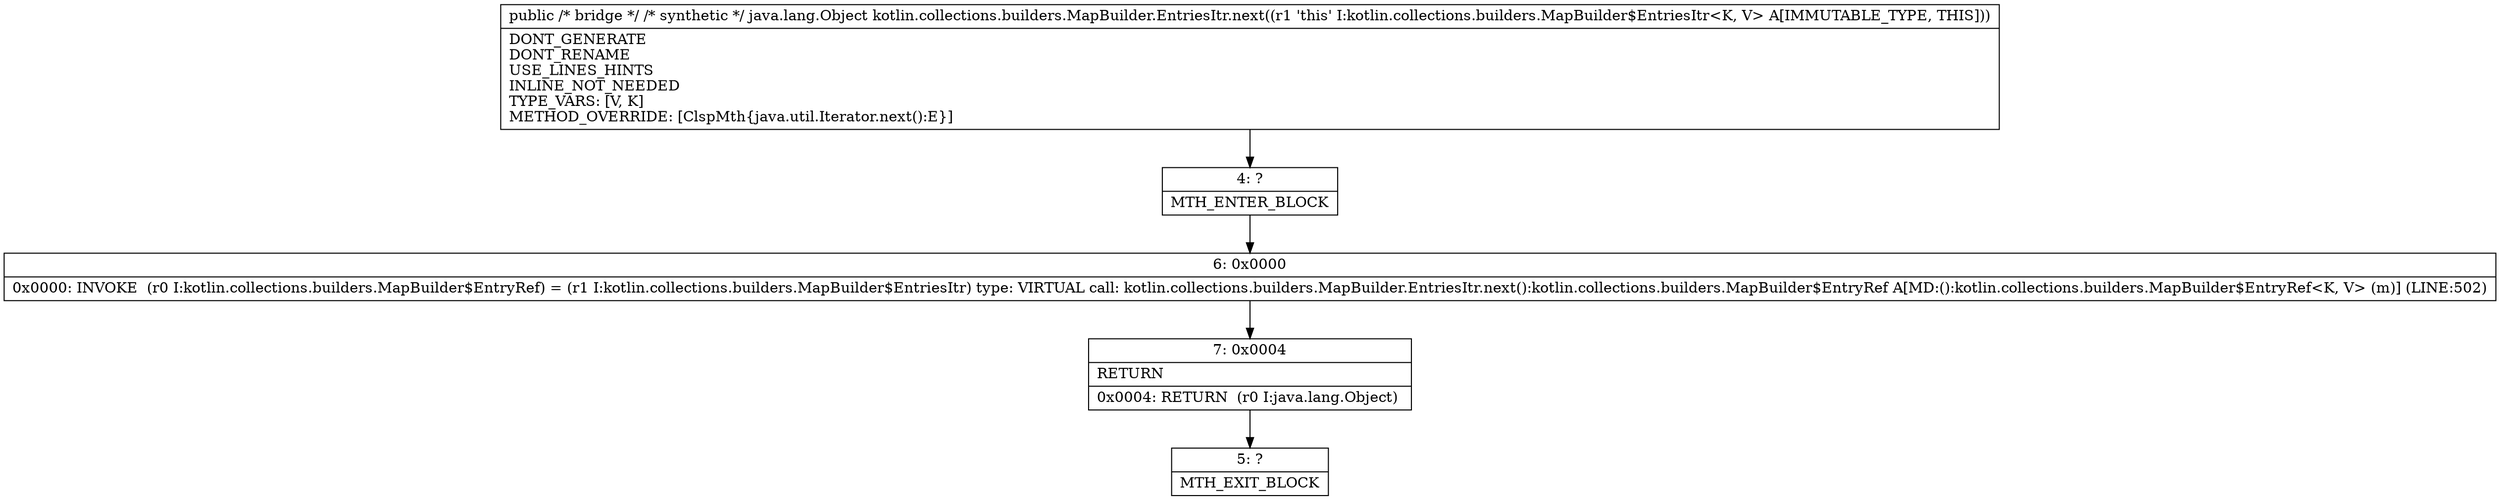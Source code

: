 digraph "CFG forkotlin.collections.builders.MapBuilder.EntriesItr.next()Ljava\/lang\/Object;" {
Node_4 [shape=record,label="{4\:\ ?|MTH_ENTER_BLOCK\l}"];
Node_6 [shape=record,label="{6\:\ 0x0000|0x0000: INVOKE  (r0 I:kotlin.collections.builders.MapBuilder$EntryRef) = (r1 I:kotlin.collections.builders.MapBuilder$EntriesItr) type: VIRTUAL call: kotlin.collections.builders.MapBuilder.EntriesItr.next():kotlin.collections.builders.MapBuilder$EntryRef A[MD:():kotlin.collections.builders.MapBuilder$EntryRef\<K, V\> (m)] (LINE:502)\l}"];
Node_7 [shape=record,label="{7\:\ 0x0004|RETURN\l|0x0004: RETURN  (r0 I:java.lang.Object) \l}"];
Node_5 [shape=record,label="{5\:\ ?|MTH_EXIT_BLOCK\l}"];
MethodNode[shape=record,label="{public \/* bridge *\/ \/* synthetic *\/ java.lang.Object kotlin.collections.builders.MapBuilder.EntriesItr.next((r1 'this' I:kotlin.collections.builders.MapBuilder$EntriesItr\<K, V\> A[IMMUTABLE_TYPE, THIS]))  | DONT_GENERATE\lDONT_RENAME\lUSE_LINES_HINTS\lINLINE_NOT_NEEDED\lTYPE_VARS: [V, K]\lMETHOD_OVERRIDE: [ClspMth\{java.util.Iterator.next():E\}]\l}"];
MethodNode -> Node_4;Node_4 -> Node_6;
Node_6 -> Node_7;
Node_7 -> Node_5;
}

